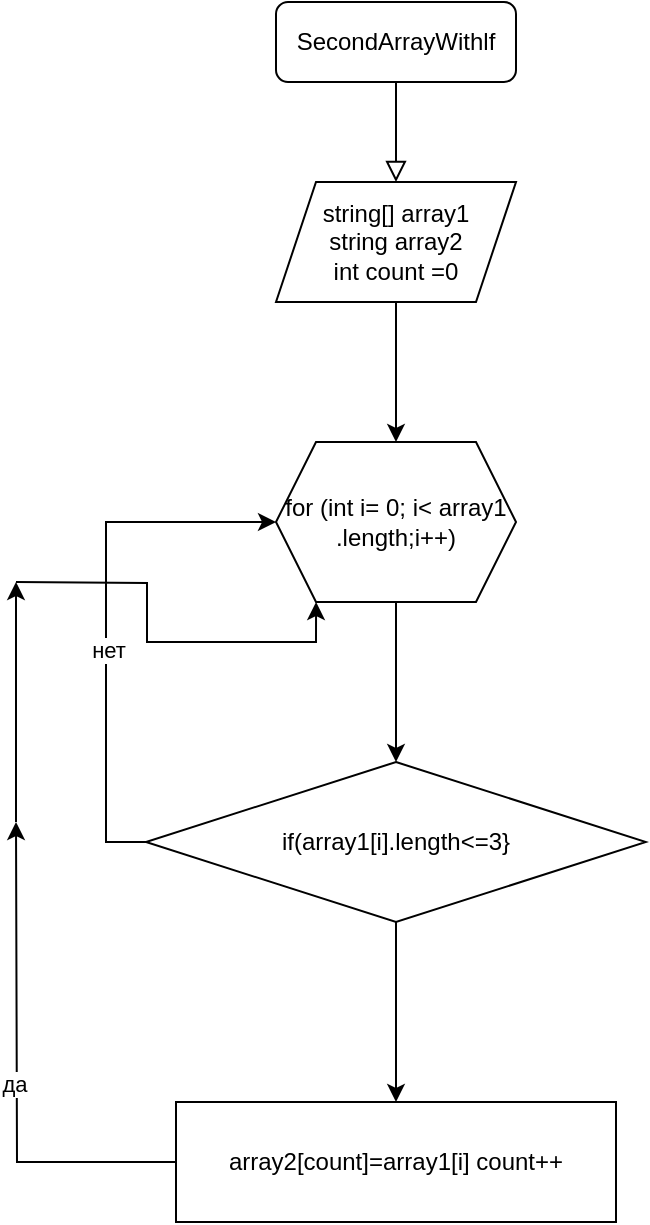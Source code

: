 <mxfile version="20.6.2" type="device"><diagram id="C5RBs43oDa-KdzZeNtuy" name="Page-1"><mxGraphModel dx="813" dy="446" grid="1" gridSize="10" guides="1" tooltips="1" connect="1" arrows="1" fold="1" page="1" pageScale="1" pageWidth="827" pageHeight="1169" math="0" shadow="0"><root><mxCell id="WIyWlLk6GJQsqaUBKTNV-0"/><mxCell id="WIyWlLk6GJQsqaUBKTNV-1" parent="WIyWlLk6GJQsqaUBKTNV-0"/><mxCell id="WIyWlLk6GJQsqaUBKTNV-2" value="" style="rounded=0;html=1;jettySize=auto;orthogonalLoop=1;fontSize=11;endArrow=block;endFill=0;endSize=8;strokeWidth=1;shadow=0;labelBackgroundColor=none;edgeStyle=orthogonalEdgeStyle;" parent="WIyWlLk6GJQsqaUBKTNV-1" source="WIyWlLk6GJQsqaUBKTNV-3" edge="1"><mxGeometry relative="1" as="geometry"><mxPoint x="220" y="170" as="targetPoint"/></mxGeometry></mxCell><mxCell id="WIyWlLk6GJQsqaUBKTNV-3" value="SecondArrayWithlf" style="rounded=1;whiteSpace=wrap;html=1;fontSize=12;glass=0;strokeWidth=1;shadow=0;" parent="WIyWlLk6GJQsqaUBKTNV-1" vertex="1"><mxGeometry x="160" y="80" width="120" height="40" as="geometry"/></mxCell><mxCell id="YNHi3HSTjd9lMcU46hnr-2" value="" style="edgeStyle=orthogonalEdgeStyle;rounded=0;orthogonalLoop=1;jettySize=auto;html=1;" edge="1" parent="WIyWlLk6GJQsqaUBKTNV-1" source="YNHi3HSTjd9lMcU46hnr-0" target="YNHi3HSTjd9lMcU46hnr-1"><mxGeometry relative="1" as="geometry"/></mxCell><mxCell id="YNHi3HSTjd9lMcU46hnr-0" value="&lt;div&gt;string[] array1&lt;/div&gt;&lt;div&gt;string array2&lt;/div&gt;&lt;div&gt;int count =0&lt;br&gt;&lt;/div&gt;" style="shape=parallelogram;perimeter=parallelogramPerimeter;whiteSpace=wrap;html=1;fixedSize=1;" vertex="1" parent="WIyWlLk6GJQsqaUBKTNV-1"><mxGeometry x="160" y="170" width="120" height="60" as="geometry"/></mxCell><mxCell id="YNHi3HSTjd9lMcU46hnr-7" value="" style="edgeStyle=orthogonalEdgeStyle;rounded=0;orthogonalLoop=1;jettySize=auto;html=1;" edge="1" parent="WIyWlLk6GJQsqaUBKTNV-1" source="YNHi3HSTjd9lMcU46hnr-1" target="YNHi3HSTjd9lMcU46hnr-6"><mxGeometry relative="1" as="geometry"/></mxCell><mxCell id="YNHi3HSTjd9lMcU46hnr-1" value="for (int i= 0; i&amp;lt; array1 .length;i++)" style="shape=hexagon;perimeter=hexagonPerimeter2;whiteSpace=wrap;html=1;fixedSize=1;" vertex="1" parent="WIyWlLk6GJQsqaUBKTNV-1"><mxGeometry x="160" y="300" width="120" height="80" as="geometry"/></mxCell><mxCell id="YNHi3HSTjd9lMcU46hnr-10" value="" style="edgeStyle=orthogonalEdgeStyle;rounded=0;orthogonalLoop=1;jettySize=auto;html=1;" edge="1" parent="WIyWlLk6GJQsqaUBKTNV-1" source="YNHi3HSTjd9lMcU46hnr-6" target="YNHi3HSTjd9lMcU46hnr-9"><mxGeometry relative="1" as="geometry"/></mxCell><mxCell id="YNHi3HSTjd9lMcU46hnr-11" style="edgeStyle=orthogonalEdgeStyle;rounded=0;orthogonalLoop=1;jettySize=auto;html=1;exitX=0;exitY=0.5;exitDx=0;exitDy=0;entryX=0;entryY=0.5;entryDx=0;entryDy=0;" edge="1" parent="WIyWlLk6GJQsqaUBKTNV-1" source="YNHi3HSTjd9lMcU46hnr-6" target="YNHi3HSTjd9lMcU46hnr-1"><mxGeometry relative="1" as="geometry"/></mxCell><mxCell id="YNHi3HSTjd9lMcU46hnr-24" value="нет" style="edgeLabel;html=1;align=center;verticalAlign=middle;resizable=0;points=[];" vertex="1" connectable="0" parent="YNHi3HSTjd9lMcU46hnr-11"><mxGeometry x="-0.122" y="-1" relative="1" as="geometry"><mxPoint as="offset"/></mxGeometry></mxCell><mxCell id="YNHi3HSTjd9lMcU46hnr-6" value="if(array1[i].length&amp;lt;=3}" style="rhombus;whiteSpace=wrap;html=1;" vertex="1" parent="WIyWlLk6GJQsqaUBKTNV-1"><mxGeometry x="95" y="460" width="250" height="80" as="geometry"/></mxCell><object label="" id="YNHi3HSTjd9lMcU46hnr-19"><mxCell style="edgeStyle=orthogonalEdgeStyle;rounded=0;orthogonalLoop=1;jettySize=auto;html=1;" edge="1" parent="WIyWlLk6GJQsqaUBKTNV-1" source="YNHi3HSTjd9lMcU46hnr-9"><mxGeometry relative="1" as="geometry"><mxPoint x="30" y="490" as="targetPoint"/></mxGeometry></mxCell></object><mxCell id="YNHi3HSTjd9lMcU46hnr-23" value="да" style="edgeLabel;html=1;align=center;verticalAlign=middle;resizable=0;points=[];" vertex="1" connectable="0" parent="YNHi3HSTjd9lMcU46hnr-19"><mxGeometry x="-0.047" y="2" relative="1" as="geometry"><mxPoint as="offset"/></mxGeometry></mxCell><mxCell id="YNHi3HSTjd9lMcU46hnr-9" value="array2[count]=array1[i] count++" style="whiteSpace=wrap;html=1;" vertex="1" parent="WIyWlLk6GJQsqaUBKTNV-1"><mxGeometry x="110" y="630" width="220" height="60" as="geometry"/></mxCell><mxCell id="YNHi3HSTjd9lMcU46hnr-21" style="edgeStyle=orthogonalEdgeStyle;rounded=0;orthogonalLoop=1;jettySize=auto;html=1;" edge="1" parent="WIyWlLk6GJQsqaUBKTNV-1"><mxGeometry relative="1" as="geometry"><mxPoint x="30" y="490" as="sourcePoint"/><mxPoint x="30" y="370" as="targetPoint"/></mxGeometry></mxCell><mxCell id="YNHi3HSTjd9lMcU46hnr-22" style="edgeStyle=orthogonalEdgeStyle;rounded=0;orthogonalLoop=1;jettySize=auto;html=1;entryX=0.167;entryY=1;entryDx=0;entryDy=0;entryPerimeter=0;" edge="1" parent="WIyWlLk6GJQsqaUBKTNV-1" target="YNHi3HSTjd9lMcU46hnr-1"><mxGeometry relative="1" as="geometry"><mxPoint x="30" y="370" as="sourcePoint"/></mxGeometry></mxCell></root></mxGraphModel></diagram></mxfile>